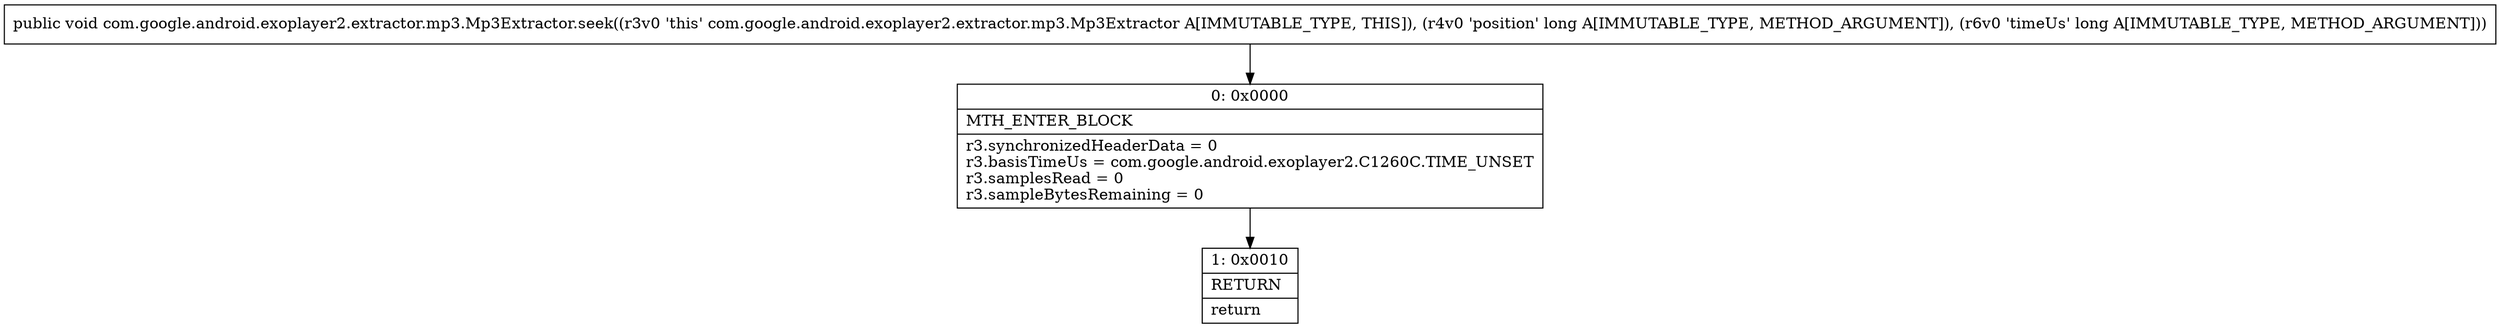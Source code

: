 digraph "CFG forcom.google.android.exoplayer2.extractor.mp3.Mp3Extractor.seek(JJ)V" {
Node_0 [shape=record,label="{0\:\ 0x0000|MTH_ENTER_BLOCK\l|r3.synchronizedHeaderData = 0\lr3.basisTimeUs = com.google.android.exoplayer2.C1260C.TIME_UNSET\lr3.samplesRead = 0\lr3.sampleBytesRemaining = 0\l}"];
Node_1 [shape=record,label="{1\:\ 0x0010|RETURN\l|return\l}"];
MethodNode[shape=record,label="{public void com.google.android.exoplayer2.extractor.mp3.Mp3Extractor.seek((r3v0 'this' com.google.android.exoplayer2.extractor.mp3.Mp3Extractor A[IMMUTABLE_TYPE, THIS]), (r4v0 'position' long A[IMMUTABLE_TYPE, METHOD_ARGUMENT]), (r6v0 'timeUs' long A[IMMUTABLE_TYPE, METHOD_ARGUMENT])) }"];
MethodNode -> Node_0;
Node_0 -> Node_1;
}

